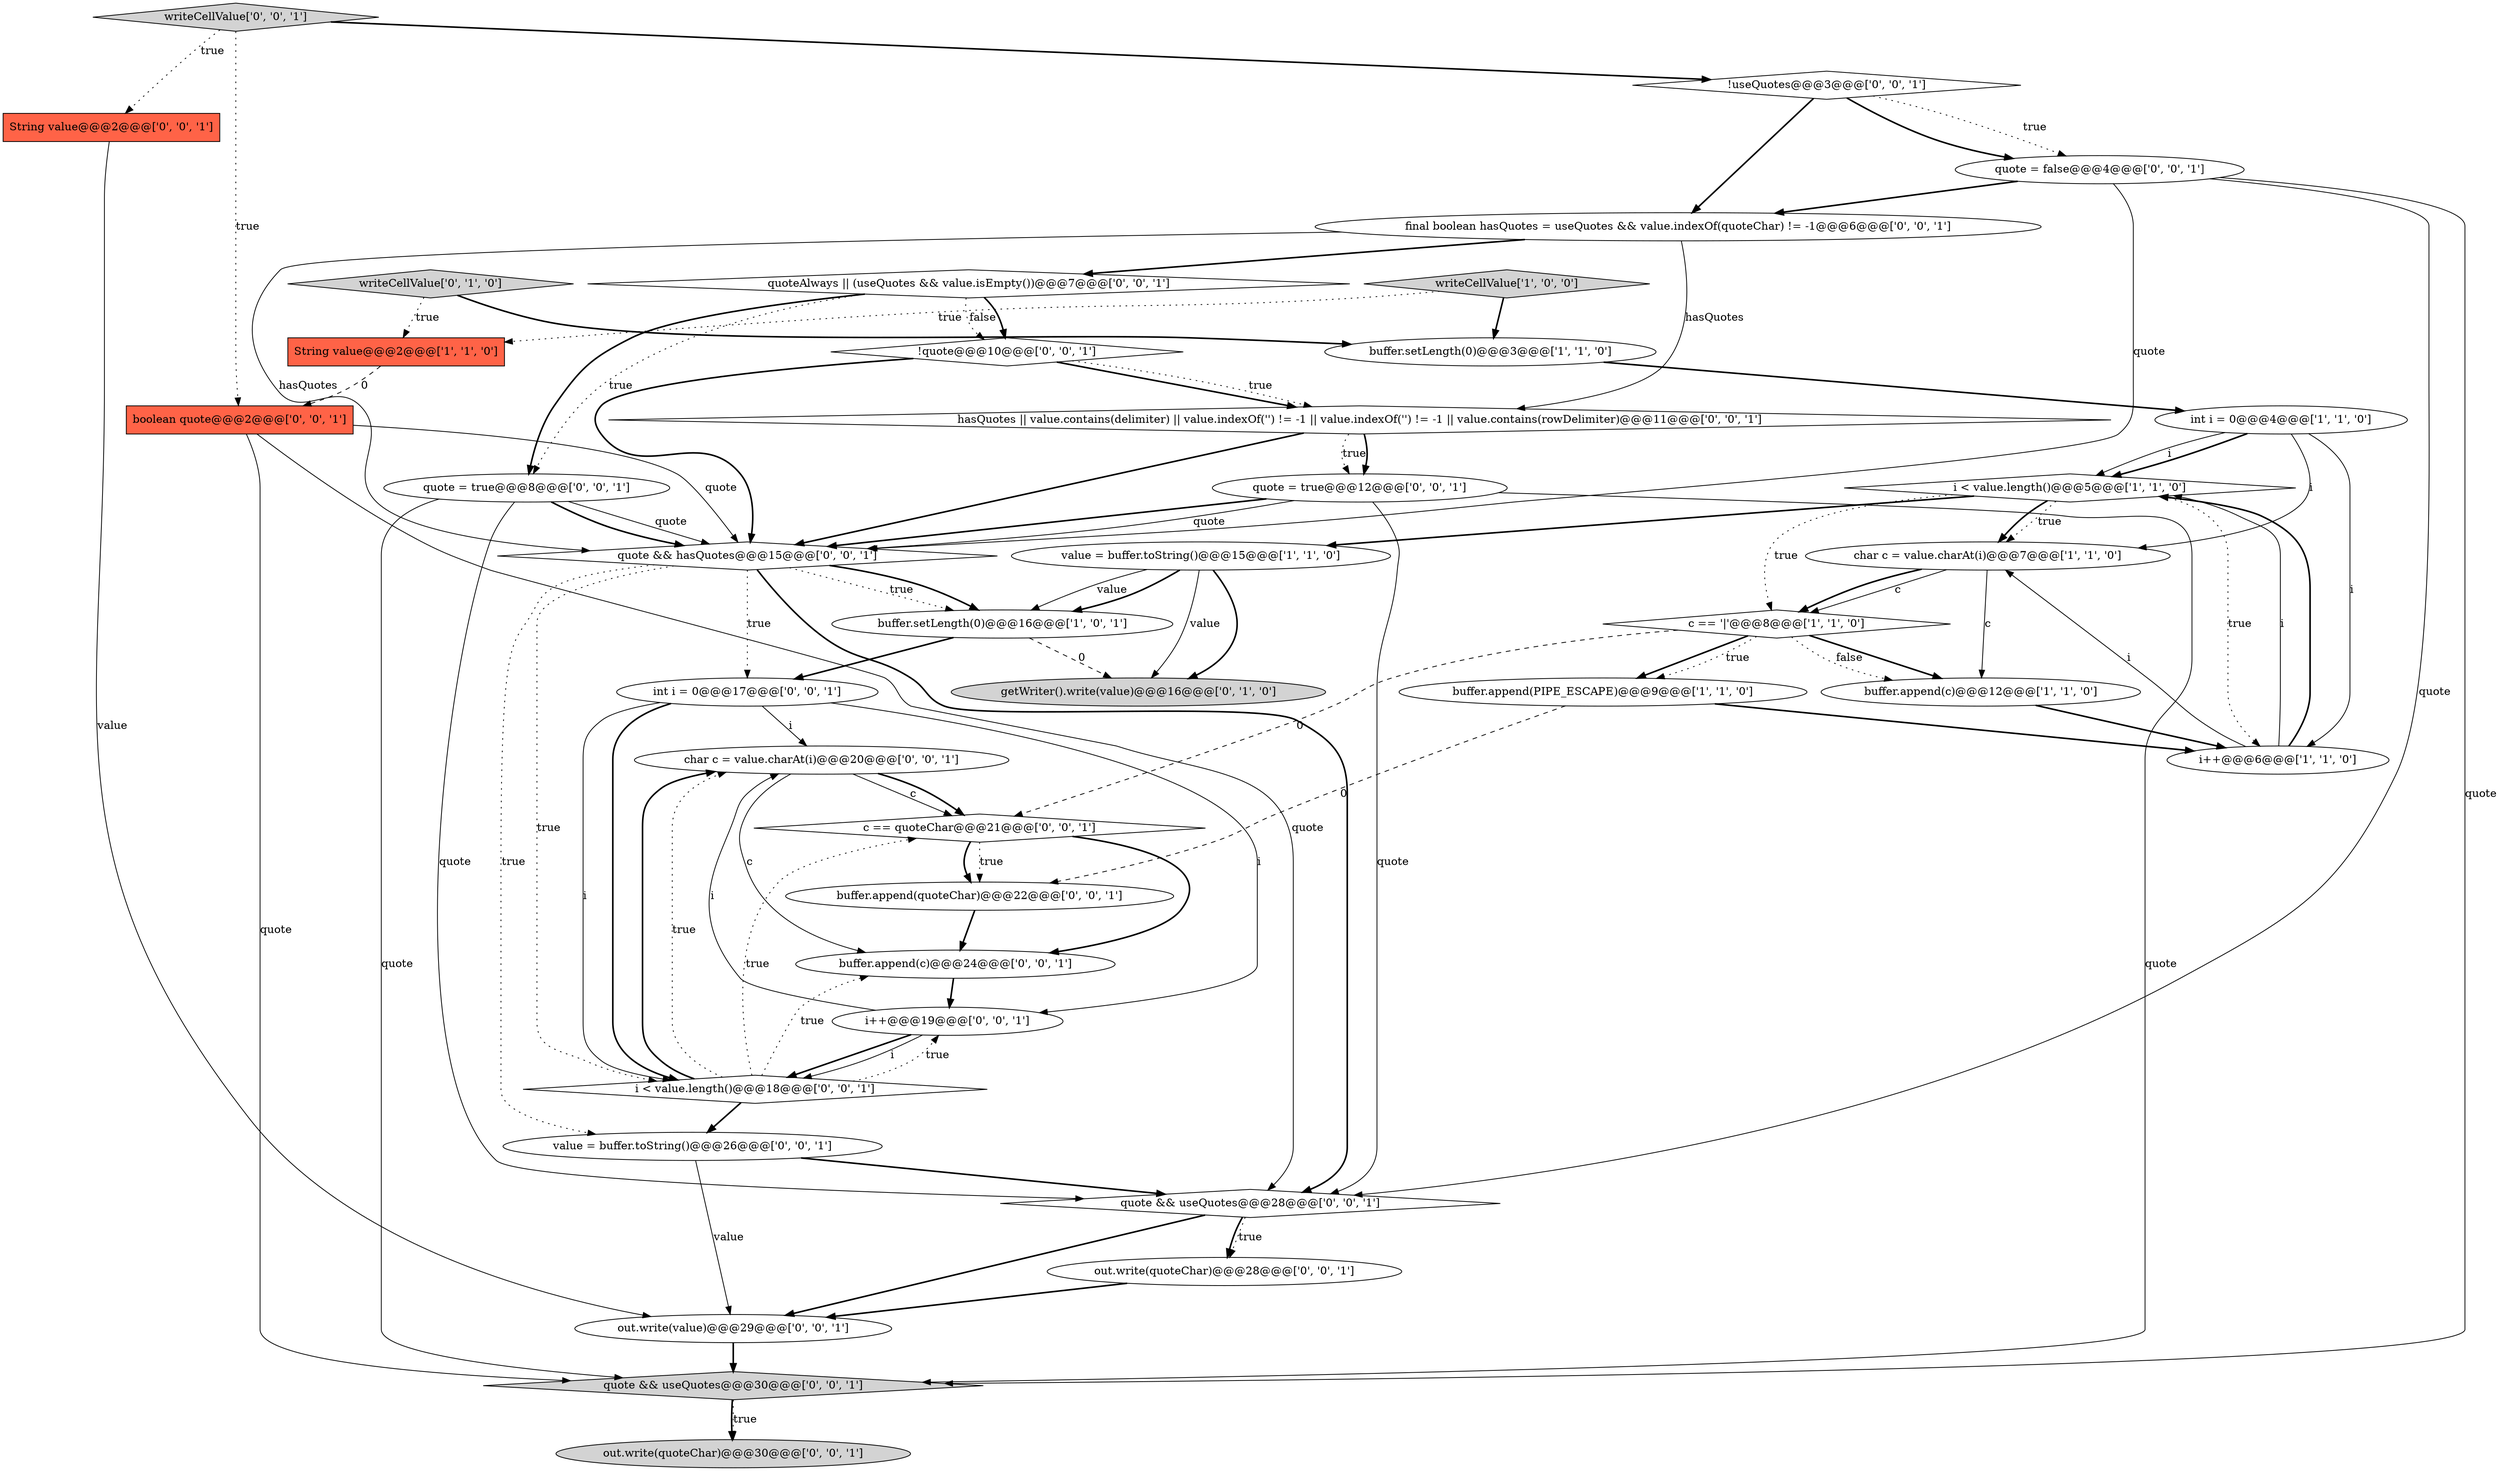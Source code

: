 digraph {
38 [style = filled, label = "boolean quote@@@2@@@['0', '0', '1']", fillcolor = tomato, shape = box image = "AAA0AAABBB3BBB"];
27 [style = filled, label = "quoteAlways || (useQuotes && value.isEmpty())@@@7@@@['0', '0', '1']", fillcolor = white, shape = diamond image = "AAA0AAABBB3BBB"];
9 [style = filled, label = "char c = value.charAt(i)@@@7@@@['1', '1', '0']", fillcolor = white, shape = ellipse image = "AAA0AAABBB1BBB"];
34 [style = filled, label = "c == quoteChar@@@21@@@['0', '0', '1']", fillcolor = white, shape = diamond image = "AAA0AAABBB3BBB"];
1 [style = filled, label = "c == '|'@@@8@@@['1', '1', '0']", fillcolor = white, shape = diamond image = "AAA0AAABBB1BBB"];
22 [style = filled, label = "char c = value.charAt(i)@@@20@@@['0', '0', '1']", fillcolor = white, shape = ellipse image = "AAA0AAABBB3BBB"];
37 [style = filled, label = "i++@@@19@@@['0', '0', '1']", fillcolor = white, shape = ellipse image = "AAA0AAABBB3BBB"];
12 [style = filled, label = "getWriter().write(value)@@@16@@@['0', '1', '0']", fillcolor = lightgray, shape = ellipse image = "AAA1AAABBB2BBB"];
35 [style = filled, label = "buffer.append(quoteChar)@@@22@@@['0', '0', '1']", fillcolor = white, shape = ellipse image = "AAA0AAABBB3BBB"];
3 [style = filled, label = "writeCellValue['1', '0', '0']", fillcolor = lightgray, shape = diamond image = "AAA0AAABBB1BBB"];
19 [style = filled, label = "buffer.append(c)@@@24@@@['0', '0', '1']", fillcolor = white, shape = ellipse image = "AAA0AAABBB3BBB"];
14 [style = filled, label = "quote && hasQuotes@@@15@@@['0', '0', '1']", fillcolor = white, shape = diamond image = "AAA0AAABBB3BBB"];
31 [style = filled, label = "quote = false@@@4@@@['0', '0', '1']", fillcolor = white, shape = ellipse image = "AAA0AAABBB3BBB"];
30 [style = filled, label = "out.write(value)@@@29@@@['0', '0', '1']", fillcolor = white, shape = ellipse image = "AAA0AAABBB3BBB"];
33 [style = filled, label = "quote = true@@@12@@@['0', '0', '1']", fillcolor = white, shape = ellipse image = "AAA0AAABBB3BBB"];
32 [style = filled, label = "value = buffer.toString()@@@26@@@['0', '0', '1']", fillcolor = white, shape = ellipse image = "AAA0AAABBB3BBB"];
2 [style = filled, label = "i++@@@6@@@['1', '1', '0']", fillcolor = white, shape = ellipse image = "AAA0AAABBB1BBB"];
11 [style = filled, label = "buffer.append(c)@@@12@@@['1', '1', '0']", fillcolor = white, shape = ellipse image = "AAA0AAABBB1BBB"];
5 [style = filled, label = "int i = 0@@@4@@@['1', '1', '0']", fillcolor = white, shape = ellipse image = "AAA0AAABBB1BBB"];
24 [style = filled, label = "int i = 0@@@17@@@['0', '0', '1']", fillcolor = white, shape = ellipse image = "AAA0AAABBB3BBB"];
25 [style = filled, label = "writeCellValue['0', '0', '1']", fillcolor = lightgray, shape = diamond image = "AAA0AAABBB3BBB"];
17 [style = filled, label = "hasQuotes || value.contains(delimiter) || value.indexOf('') != -1 || value.indexOf('') != -1 || value.contains(rowDelimiter)@@@11@@@['0', '0', '1']", fillcolor = white, shape = diamond image = "AAA0AAABBB3BBB"];
4 [style = filled, label = "buffer.setLength(0)@@@3@@@['1', '1', '0']", fillcolor = white, shape = ellipse image = "AAA0AAABBB1BBB"];
0 [style = filled, label = "String value@@@2@@@['1', '1', '0']", fillcolor = tomato, shape = box image = "AAA0AAABBB1BBB"];
21 [style = filled, label = "String value@@@2@@@['0', '0', '1']", fillcolor = tomato, shape = box image = "AAA0AAABBB3BBB"];
13 [style = filled, label = "writeCellValue['0', '1', '0']", fillcolor = lightgray, shape = diamond image = "AAA0AAABBB2BBB"];
10 [style = filled, label = "buffer.append(PIPE_ESCAPE)@@@9@@@['1', '1', '0']", fillcolor = white, shape = ellipse image = "AAA0AAABBB1BBB"];
23 [style = filled, label = "out.write(quoteChar)@@@28@@@['0', '0', '1']", fillcolor = white, shape = ellipse image = "AAA0AAABBB3BBB"];
6 [style = filled, label = "value = buffer.toString()@@@15@@@['1', '1', '0']", fillcolor = white, shape = ellipse image = "AAA0AAABBB1BBB"];
26 [style = filled, label = "quote && useQuotes@@@30@@@['0', '0', '1']", fillcolor = lightgray, shape = diamond image = "AAA0AAABBB3BBB"];
29 [style = filled, label = "!useQuotes@@@3@@@['0', '0', '1']", fillcolor = white, shape = diamond image = "AAA0AAABBB3BBB"];
16 [style = filled, label = "final boolean hasQuotes = useQuotes && value.indexOf(quoteChar) != -1@@@6@@@['0', '0', '1']", fillcolor = white, shape = ellipse image = "AAA0AAABBB3BBB"];
36 [style = filled, label = "quote = true@@@8@@@['0', '0', '1']", fillcolor = white, shape = ellipse image = "AAA0AAABBB3BBB"];
18 [style = filled, label = "out.write(quoteChar)@@@30@@@['0', '0', '1']", fillcolor = lightgray, shape = ellipse image = "AAA0AAABBB3BBB"];
15 [style = filled, label = "quote && useQuotes@@@28@@@['0', '0', '1']", fillcolor = white, shape = diamond image = "AAA0AAABBB3BBB"];
20 [style = filled, label = "!quote@@@10@@@['0', '0', '1']", fillcolor = white, shape = diamond image = "AAA0AAABBB3BBB"];
28 [style = filled, label = "i < value.length()@@@18@@@['0', '0', '1']", fillcolor = white, shape = diamond image = "AAA0AAABBB3BBB"];
7 [style = filled, label = "buffer.setLength(0)@@@16@@@['1', '0', '1']", fillcolor = white, shape = ellipse image = "AAA0AAABBB1BBB"];
8 [style = filled, label = "i < value.length()@@@5@@@['1', '1', '0']", fillcolor = white, shape = diamond image = "AAA0AAABBB1BBB"];
23->30 [style = bold, label=""];
31->26 [style = solid, label="quote"];
0->38 [style = dashed, label="0"];
36->26 [style = solid, label="quote"];
7->24 [style = bold, label=""];
10->35 [style = dashed, label="0"];
2->9 [style = solid, label="i"];
25->21 [style = dotted, label="true"];
17->14 [style = bold, label=""];
14->7 [style = dotted, label="true"];
28->34 [style = dotted, label="true"];
1->11 [style = bold, label=""];
28->22 [style = bold, label=""];
14->28 [style = dotted, label="true"];
37->28 [style = bold, label=""];
33->14 [style = solid, label="quote"];
24->28 [style = solid, label="i"];
13->0 [style = dotted, label="true"];
28->37 [style = dotted, label="true"];
6->12 [style = bold, label=""];
29->31 [style = dotted, label="true"];
20->17 [style = bold, label=""];
24->37 [style = solid, label="i"];
1->34 [style = dashed, label="0"];
1->11 [style = dotted, label="false"];
15->23 [style = dotted, label="true"];
27->20 [style = dotted, label="false"];
5->2 [style = solid, label="i"];
14->7 [style = bold, label=""];
30->26 [style = bold, label=""];
26->18 [style = bold, label=""];
1->10 [style = bold, label=""];
31->14 [style = solid, label="quote"];
5->8 [style = solid, label="i"];
37->22 [style = solid, label="i"];
28->32 [style = bold, label=""];
15->23 [style = bold, label=""];
38->14 [style = solid, label="quote"];
27->20 [style = bold, label=""];
14->32 [style = dotted, label="true"];
33->26 [style = solid, label="quote"];
33->15 [style = solid, label="quote"];
24->22 [style = solid, label="i"];
16->14 [style = solid, label="hasQuotes"];
36->14 [style = bold, label=""];
17->33 [style = dotted, label="true"];
6->7 [style = solid, label="value"];
34->35 [style = bold, label=""];
31->16 [style = bold, label=""];
17->33 [style = bold, label=""];
15->30 [style = bold, label=""];
32->30 [style = solid, label="value"];
5->8 [style = bold, label=""];
13->4 [style = bold, label=""];
2->8 [style = solid, label="i"];
19->37 [style = bold, label=""];
36->14 [style = solid, label="quote"];
20->17 [style = dotted, label="true"];
22->34 [style = solid, label="c"];
8->2 [style = dotted, label="true"];
8->6 [style = bold, label=""];
16->17 [style = solid, label="hasQuotes"];
11->2 [style = bold, label=""];
9->11 [style = solid, label="c"];
2->8 [style = bold, label=""];
21->30 [style = solid, label="value"];
28->19 [style = dotted, label="true"];
29->16 [style = bold, label=""];
25->38 [style = dotted, label="true"];
29->31 [style = bold, label=""];
16->27 [style = bold, label=""];
37->28 [style = solid, label="i"];
14->24 [style = dotted, label="true"];
33->14 [style = bold, label=""];
27->36 [style = dotted, label="true"];
14->15 [style = bold, label=""];
36->15 [style = solid, label="quote"];
8->1 [style = dotted, label="true"];
31->15 [style = solid, label="quote"];
3->4 [style = bold, label=""];
1->10 [style = dotted, label="true"];
6->12 [style = solid, label="value"];
25->29 [style = bold, label=""];
8->9 [style = bold, label=""];
10->2 [style = bold, label=""];
38->15 [style = solid, label="quote"];
4->5 [style = bold, label=""];
34->35 [style = dotted, label="true"];
26->18 [style = dotted, label="true"];
3->0 [style = dotted, label="true"];
27->36 [style = bold, label=""];
38->26 [style = solid, label="quote"];
22->34 [style = bold, label=""];
22->19 [style = solid, label="c"];
5->9 [style = solid, label="i"];
7->12 [style = dashed, label="0"];
9->1 [style = solid, label="c"];
6->7 [style = bold, label=""];
24->28 [style = bold, label=""];
20->14 [style = bold, label=""];
34->19 [style = bold, label=""];
35->19 [style = bold, label=""];
9->1 [style = bold, label=""];
32->15 [style = bold, label=""];
28->22 [style = dotted, label="true"];
8->9 [style = dotted, label="true"];
}
